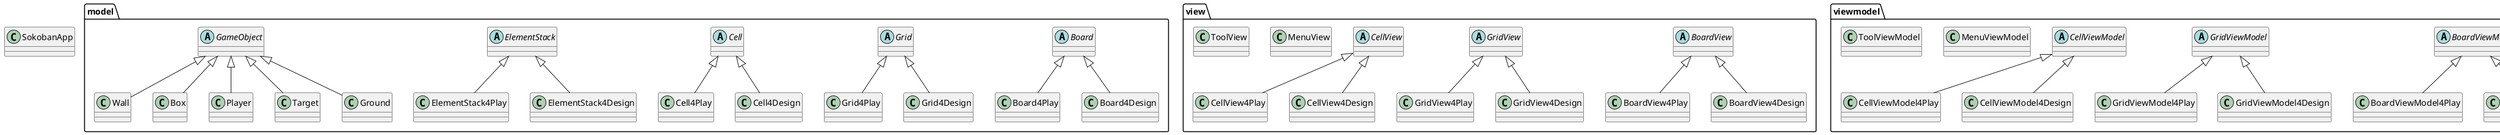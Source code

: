 @startuml

skinparam classAttributeIconSize 0
skinparam defaultFontName Consolas
!pragma useIntermediatePackages false

/' CREATION DES CLASSES ET RELATIONS DE BASE '/
class SokobanApp {
}
package model {
    abstract class Board {
    }

    class Board4Play {
    }

    Board <|-- Board4Play

    class Board4Design {
    }

    Board <|-- Board4Design

    abstract class Grid {
    }

    class Grid4Play {
    }

    Grid <|-- Grid4Play

    class Grid4Design {
    }

    Grid <|-- Grid4Design

    abstract class Cell {
    }

    class Cell4Play {
    }

    Cell <|-- Cell4Play

    class Cell4Design {
    }

    Cell <|-- Cell4Design

    abstract class ElementStack {
    }

    class ElementStack4Play {
    }

    ElementStack <|-- ElementStack4Play

    class ElementStack4Design {
    }

    ElementStack <|-- ElementStack4Design

    abstract class GameObject {
    }

    class Wall {
    }

    GameObject <|-- Wall

    class Box {
    }

    GameObject <|-- Box

    class Player {
    }

    GameObject <|-- Player

    class Target {
    }

    GameObject <|-- Target

    class Ground {
    }

    GameObject <|-- Ground
}

package view {
    abstract class BoardView {
    }

    class BoardView4Play {
    }

    BoardView <|-- BoardView4Play

    class BoardView4Design {
    }

    BoardView <|-- BoardView4Design

    abstract class GridView {
    }

    class GridView4Play {
    }

    GridView <|-- GridView4Play

    class GridView4Design {
    }

    GridView <|-- GridView4Design

    abstract class CellView {
    }

    class CellView4Play {
    }

    CellView <|-- CellView4Play

    class CellView4Design {
    }

    CellView <|-- CellView4Design

    class MenuView {
    }

    class ToolView {
    }
}

package viewmodel {
    abstract class BoardViewModel {
    }

    class BoardViewModel4Play {
    }

    BoardViewModel <|-- BoardViewModel4Play

    class BoardViewModel4Design {
    }

    BoardViewModel <|-- BoardViewModel4Design

    abstract class GridViewModel {
    }

    class GridViewModel4Play {
    }

    GridViewModel <|-- GridViewModel4Play

    class GridViewModel4Design {
    }

    GridViewModel <|-- GridViewModel4Design

    abstract class CellViewModel {
    }

    class CellViewModel4Play {
    }

    CellViewModel <|-- CellViewModel4Play

    class CellViewModel4Design {
    }

    CellViewModel <|-- CellViewModel4Design

    class MenuViewModel {
    }

    class ToolViewModel {
    }
}

/' RELATIONS '/

@enduml